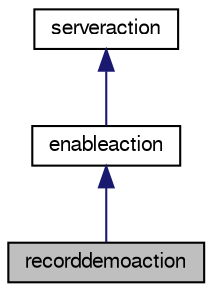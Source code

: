 digraph G
{
  edge [fontname="FreeSans",fontsize="10",labelfontname="FreeSans",labelfontsize="10"];
  node [fontname="FreeSans",fontsize="10",shape=record];
  Node1 [label="recorddemoaction",height=0.2,width=0.4,color="black", fillcolor="grey75", style="filled" fontcolor="black"];
  Node2 -> Node1 [dir=back,color="midnightblue",fontsize="10",style="solid",fontname="FreeSans"];
  Node2 [label="enableaction",height=0.2,width=0.4,color="black", fillcolor="white", style="filled",URL="$structenableaction.html"];
  Node3 -> Node2 [dir=back,color="midnightblue",fontsize="10",style="solid",fontname="FreeSans"];
  Node3 [label="serveraction",height=0.2,width=0.4,color="black", fillcolor="white", style="filled",URL="$structserveraction.html"];
}
